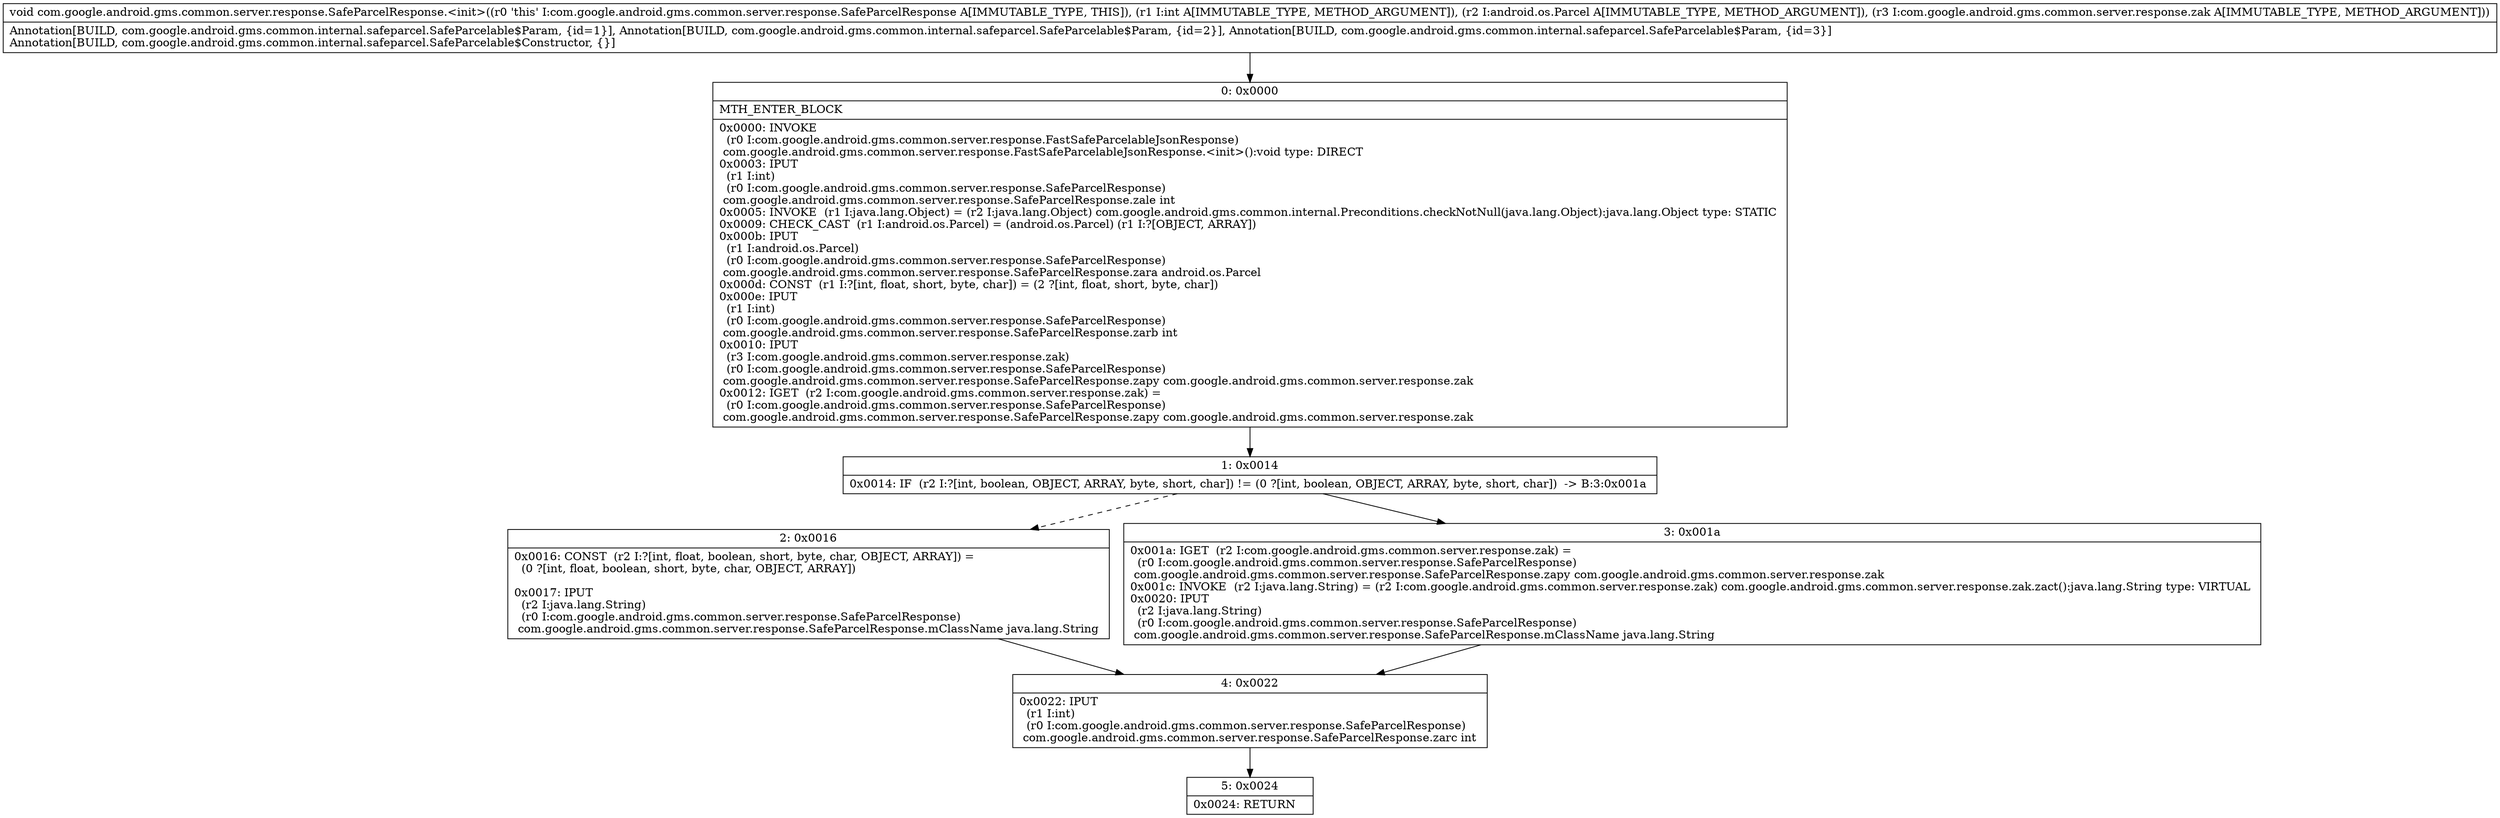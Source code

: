 digraph "CFG forcom.google.android.gms.common.server.response.SafeParcelResponse.\<init\>(ILandroid\/os\/Parcel;Lcom\/google\/android\/gms\/common\/server\/response\/zak;)V" {
Node_0 [shape=record,label="{0\:\ 0x0000|MTH_ENTER_BLOCK\l|0x0000: INVOKE  \l  (r0 I:com.google.android.gms.common.server.response.FastSafeParcelableJsonResponse)\l com.google.android.gms.common.server.response.FastSafeParcelableJsonResponse.\<init\>():void type: DIRECT \l0x0003: IPUT  \l  (r1 I:int)\l  (r0 I:com.google.android.gms.common.server.response.SafeParcelResponse)\l com.google.android.gms.common.server.response.SafeParcelResponse.zale int \l0x0005: INVOKE  (r1 I:java.lang.Object) = (r2 I:java.lang.Object) com.google.android.gms.common.internal.Preconditions.checkNotNull(java.lang.Object):java.lang.Object type: STATIC \l0x0009: CHECK_CAST  (r1 I:android.os.Parcel) = (android.os.Parcel) (r1 I:?[OBJECT, ARRAY]) \l0x000b: IPUT  \l  (r1 I:android.os.Parcel)\l  (r0 I:com.google.android.gms.common.server.response.SafeParcelResponse)\l com.google.android.gms.common.server.response.SafeParcelResponse.zara android.os.Parcel \l0x000d: CONST  (r1 I:?[int, float, short, byte, char]) = (2 ?[int, float, short, byte, char]) \l0x000e: IPUT  \l  (r1 I:int)\l  (r0 I:com.google.android.gms.common.server.response.SafeParcelResponse)\l com.google.android.gms.common.server.response.SafeParcelResponse.zarb int \l0x0010: IPUT  \l  (r3 I:com.google.android.gms.common.server.response.zak)\l  (r0 I:com.google.android.gms.common.server.response.SafeParcelResponse)\l com.google.android.gms.common.server.response.SafeParcelResponse.zapy com.google.android.gms.common.server.response.zak \l0x0012: IGET  (r2 I:com.google.android.gms.common.server.response.zak) = \l  (r0 I:com.google.android.gms.common.server.response.SafeParcelResponse)\l com.google.android.gms.common.server.response.SafeParcelResponse.zapy com.google.android.gms.common.server.response.zak \l}"];
Node_1 [shape=record,label="{1\:\ 0x0014|0x0014: IF  (r2 I:?[int, boolean, OBJECT, ARRAY, byte, short, char]) != (0 ?[int, boolean, OBJECT, ARRAY, byte, short, char])  \-\> B:3:0x001a \l}"];
Node_2 [shape=record,label="{2\:\ 0x0016|0x0016: CONST  (r2 I:?[int, float, boolean, short, byte, char, OBJECT, ARRAY]) = \l  (0 ?[int, float, boolean, short, byte, char, OBJECT, ARRAY])\l \l0x0017: IPUT  \l  (r2 I:java.lang.String)\l  (r0 I:com.google.android.gms.common.server.response.SafeParcelResponse)\l com.google.android.gms.common.server.response.SafeParcelResponse.mClassName java.lang.String \l}"];
Node_3 [shape=record,label="{3\:\ 0x001a|0x001a: IGET  (r2 I:com.google.android.gms.common.server.response.zak) = \l  (r0 I:com.google.android.gms.common.server.response.SafeParcelResponse)\l com.google.android.gms.common.server.response.SafeParcelResponse.zapy com.google.android.gms.common.server.response.zak \l0x001c: INVOKE  (r2 I:java.lang.String) = (r2 I:com.google.android.gms.common.server.response.zak) com.google.android.gms.common.server.response.zak.zact():java.lang.String type: VIRTUAL \l0x0020: IPUT  \l  (r2 I:java.lang.String)\l  (r0 I:com.google.android.gms.common.server.response.SafeParcelResponse)\l com.google.android.gms.common.server.response.SafeParcelResponse.mClassName java.lang.String \l}"];
Node_4 [shape=record,label="{4\:\ 0x0022|0x0022: IPUT  \l  (r1 I:int)\l  (r0 I:com.google.android.gms.common.server.response.SafeParcelResponse)\l com.google.android.gms.common.server.response.SafeParcelResponse.zarc int \l}"];
Node_5 [shape=record,label="{5\:\ 0x0024|0x0024: RETURN   \l}"];
MethodNode[shape=record,label="{void com.google.android.gms.common.server.response.SafeParcelResponse.\<init\>((r0 'this' I:com.google.android.gms.common.server.response.SafeParcelResponse A[IMMUTABLE_TYPE, THIS]), (r1 I:int A[IMMUTABLE_TYPE, METHOD_ARGUMENT]), (r2 I:android.os.Parcel A[IMMUTABLE_TYPE, METHOD_ARGUMENT]), (r3 I:com.google.android.gms.common.server.response.zak A[IMMUTABLE_TYPE, METHOD_ARGUMENT]))  | Annotation[BUILD, com.google.android.gms.common.internal.safeparcel.SafeParcelable$Param, \{id=1\}], Annotation[BUILD, com.google.android.gms.common.internal.safeparcel.SafeParcelable$Param, \{id=2\}], Annotation[BUILD, com.google.android.gms.common.internal.safeparcel.SafeParcelable$Param, \{id=3\}]\lAnnotation[BUILD, com.google.android.gms.common.internal.safeparcel.SafeParcelable$Constructor, \{\}]\l}"];
MethodNode -> Node_0;
Node_0 -> Node_1;
Node_1 -> Node_2[style=dashed];
Node_1 -> Node_3;
Node_2 -> Node_4;
Node_3 -> Node_4;
Node_4 -> Node_5;
}

